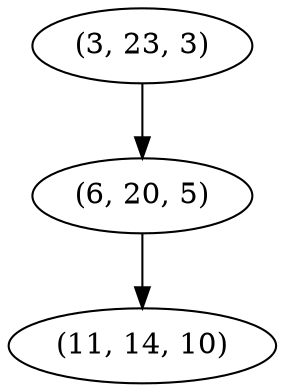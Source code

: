 digraph tree {
    "(3, 23, 3)";
    "(6, 20, 5)";
    "(11, 14, 10)";
    "(3, 23, 3)" -> "(6, 20, 5)";
    "(6, 20, 5)" -> "(11, 14, 10)";
}
